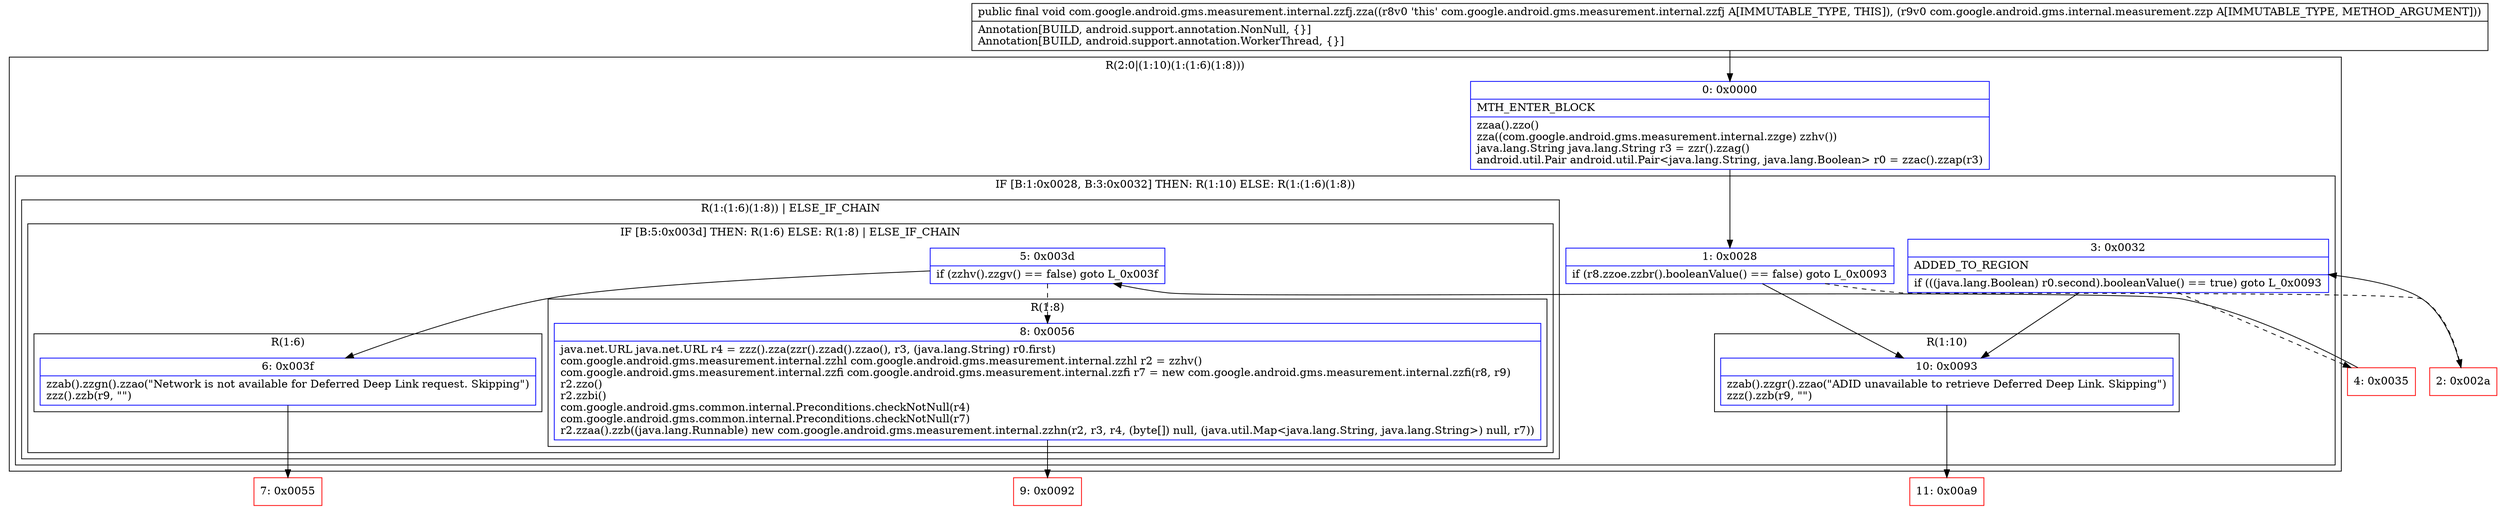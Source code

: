 digraph "CFG forcom.google.android.gms.measurement.internal.zzfj.zza(Lcom\/google\/android\/gms\/internal\/measurement\/zzp;)V" {
subgraph cluster_Region_1232824095 {
label = "R(2:0|(1:10)(1:(1:6)(1:8)))";
node [shape=record,color=blue];
Node_0 [shape=record,label="{0\:\ 0x0000|MTH_ENTER_BLOCK\l|zzaa().zzo()\lzza((com.google.android.gms.measurement.internal.zzge) zzhv())\ljava.lang.String java.lang.String r3 = zzr().zzag()\landroid.util.Pair android.util.Pair\<java.lang.String, java.lang.Boolean\> r0 = zzac().zzap(r3)\l}"];
subgraph cluster_IfRegion_122660295 {
label = "IF [B:1:0x0028, B:3:0x0032] THEN: R(1:10) ELSE: R(1:(1:6)(1:8))";
node [shape=record,color=blue];
Node_1 [shape=record,label="{1\:\ 0x0028|if (r8.zzoe.zzbr().booleanValue() == false) goto L_0x0093\l}"];
Node_3 [shape=record,label="{3\:\ 0x0032|ADDED_TO_REGION\l|if (((java.lang.Boolean) r0.second).booleanValue() == true) goto L_0x0093\l}"];
subgraph cluster_Region_1128973806 {
label = "R(1:10)";
node [shape=record,color=blue];
Node_10 [shape=record,label="{10\:\ 0x0093|zzab().zzgr().zzao(\"ADID unavailable to retrieve Deferred Deep Link. Skipping\")\lzzz().zzb(r9, \"\")\l}"];
}
subgraph cluster_Region_514966159 {
label = "R(1:(1:6)(1:8)) | ELSE_IF_CHAIN\l";
node [shape=record,color=blue];
subgraph cluster_IfRegion_1393904516 {
label = "IF [B:5:0x003d] THEN: R(1:6) ELSE: R(1:8) | ELSE_IF_CHAIN\l";
node [shape=record,color=blue];
Node_5 [shape=record,label="{5\:\ 0x003d|if (zzhv().zzgv() == false) goto L_0x003f\l}"];
subgraph cluster_Region_1274360945 {
label = "R(1:6)";
node [shape=record,color=blue];
Node_6 [shape=record,label="{6\:\ 0x003f|zzab().zzgn().zzao(\"Network is not available for Deferred Deep Link request. Skipping\")\lzzz().zzb(r9, \"\")\l}"];
}
subgraph cluster_Region_1023169083 {
label = "R(1:8)";
node [shape=record,color=blue];
Node_8 [shape=record,label="{8\:\ 0x0056|java.net.URL java.net.URL r4 = zzz().zza(zzr().zzad().zzao(), r3, (java.lang.String) r0.first)\lcom.google.android.gms.measurement.internal.zzhl com.google.android.gms.measurement.internal.zzhl r2 = zzhv()\lcom.google.android.gms.measurement.internal.zzfi com.google.android.gms.measurement.internal.zzfi r7 = new com.google.android.gms.measurement.internal.zzfi(r8, r9)\lr2.zzo()\lr2.zzbi()\lcom.google.android.gms.common.internal.Preconditions.checkNotNull(r4)\lcom.google.android.gms.common.internal.Preconditions.checkNotNull(r7)\lr2.zzaa().zzb((java.lang.Runnable) new com.google.android.gms.measurement.internal.zzhn(r2, r3, r4, (byte[]) null, (java.util.Map\<java.lang.String, java.lang.String\>) null, r7))\l}"];
}
}
}
}
}
Node_2 [shape=record,color=red,label="{2\:\ 0x002a}"];
Node_4 [shape=record,color=red,label="{4\:\ 0x0035}"];
Node_7 [shape=record,color=red,label="{7\:\ 0x0055}"];
Node_9 [shape=record,color=red,label="{9\:\ 0x0092}"];
Node_11 [shape=record,color=red,label="{11\:\ 0x00a9}"];
MethodNode[shape=record,label="{public final void com.google.android.gms.measurement.internal.zzfj.zza((r8v0 'this' com.google.android.gms.measurement.internal.zzfj A[IMMUTABLE_TYPE, THIS]), (r9v0 com.google.android.gms.internal.measurement.zzp A[IMMUTABLE_TYPE, METHOD_ARGUMENT]))  | Annotation[BUILD, android.support.annotation.NonNull, \{\}]\lAnnotation[BUILD, android.support.annotation.WorkerThread, \{\}]\l}"];
MethodNode -> Node_0;
Node_0 -> Node_1;
Node_1 -> Node_2[style=dashed];
Node_1 -> Node_10;
Node_3 -> Node_4[style=dashed];
Node_3 -> Node_10;
Node_10 -> Node_11;
Node_5 -> Node_6;
Node_5 -> Node_8[style=dashed];
Node_6 -> Node_7;
Node_8 -> Node_9;
Node_2 -> Node_3;
Node_4 -> Node_5;
}

